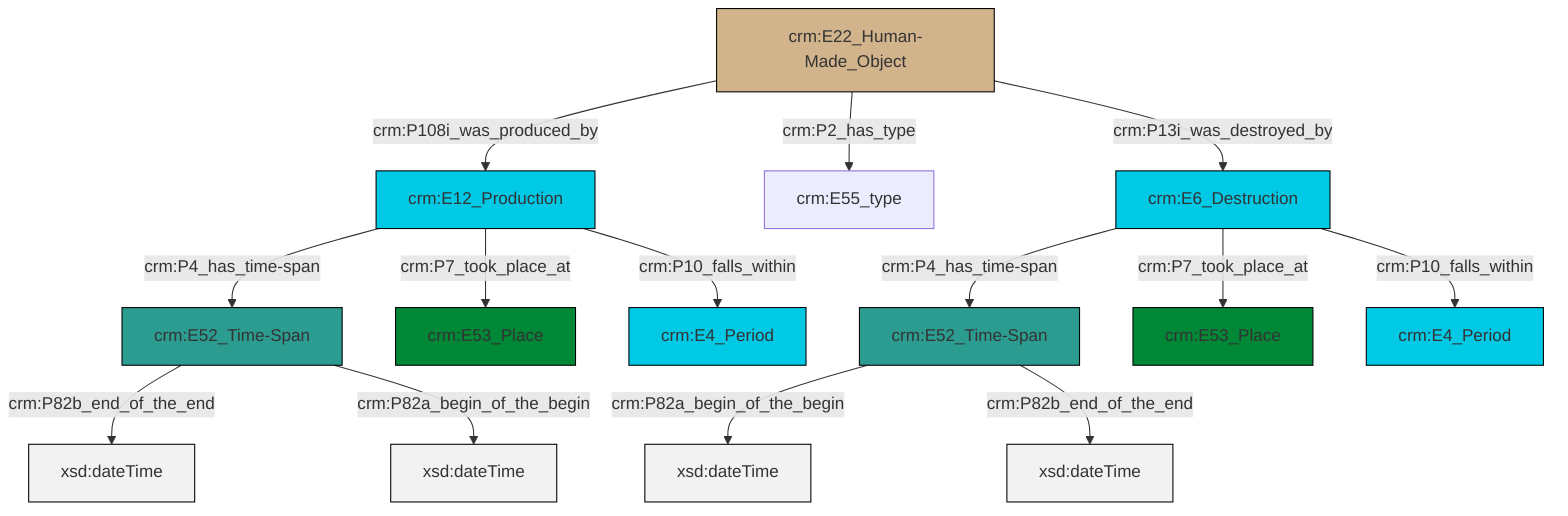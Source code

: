 graph TD
classDef Literal fill:#f2f2f2,stroke:#000000;
classDef CRM_Entity fill:#FFFFFF,stroke:#000000;
classDef Temporal_Entity fill:#00C9E6, stroke:#000000;
classDef Type fill:#E18312, stroke:#000000;
classDef Time-Span fill:#2C9C91, stroke:#000000;
classDef Appellation fill:#FFEB7F, stroke:#000000;
classDef Place fill:#008836, stroke:#000000;
classDef Persistent_Item fill:#B266B2, stroke:#000000;
classDef Conceptual_Object fill:#FFD700, stroke:#000000;
classDef Physical_Thing fill:#D2B48C, stroke:#000000;
classDef Actor fill:#f58aad, stroke:#000000;
classDef PC_Classes fill:#4ce600, stroke:#000000;
classDef Multi fill:#cccccc,stroke:#000000;

2["crm:E52_Time-Span"]:::Time-Span -->|crm:P82b_end_of_the_end| 3[xsd:dateTime]:::Literal
4["crm:E12_Production"]:::Temporal_Entity -->|crm:P4_has_time-span| 2["crm:E52_Time-Span"]:::Time-Span
7["crm:E6_Destruction"]:::Temporal_Entity -->|crm:P4_has_time-span| 8["crm:E52_Time-Span"]:::Time-Span
7["crm:E6_Destruction"]:::Temporal_Entity -->|crm:P7_took_place_at| 9["crm:E53_Place"]:::Place
12["crm:E22_Human-Made_Object"]:::Physical_Thing -->|crm:P108i_was_produced_by| 4["crm:E12_Production"]:::Temporal_Entity
4["crm:E12_Production"]:::Temporal_Entity -->|crm:P7_took_place_at| 13["crm:E53_Place"]:::Place
7["crm:E6_Destruction"]:::Temporal_Entity -->|crm:P10_falls_within| 15["crm:E4_Period"]:::Temporal_Entity
4["crm:E12_Production"]:::Temporal_Entity -->|crm:P10_falls_within| 0["crm:E4_Period"]:::Temporal_Entity
8["crm:E52_Time-Span"]:::Time-Span -->|crm:P82a_begin_of_the_begin| 19[xsd:dateTime]:::Literal
12["crm:E22_Human-Made_Object"]:::Physical_Thing -->|crm:P2_has_type| 17["crm:E55_type"]:::Default
12["crm:E22_Human-Made_Object"]:::Physical_Thing -->|crm:P13i_was_destroyed_by| 7["crm:E6_Destruction"]:::Temporal_Entity
2["crm:E52_Time-Span"]:::Time-Span -->|crm:P82a_begin_of_the_begin| 21[xsd:dateTime]:::Literal
8["crm:E52_Time-Span"]:::Time-Span -->|crm:P82b_end_of_the_end| 23[xsd:dateTime]:::Literal